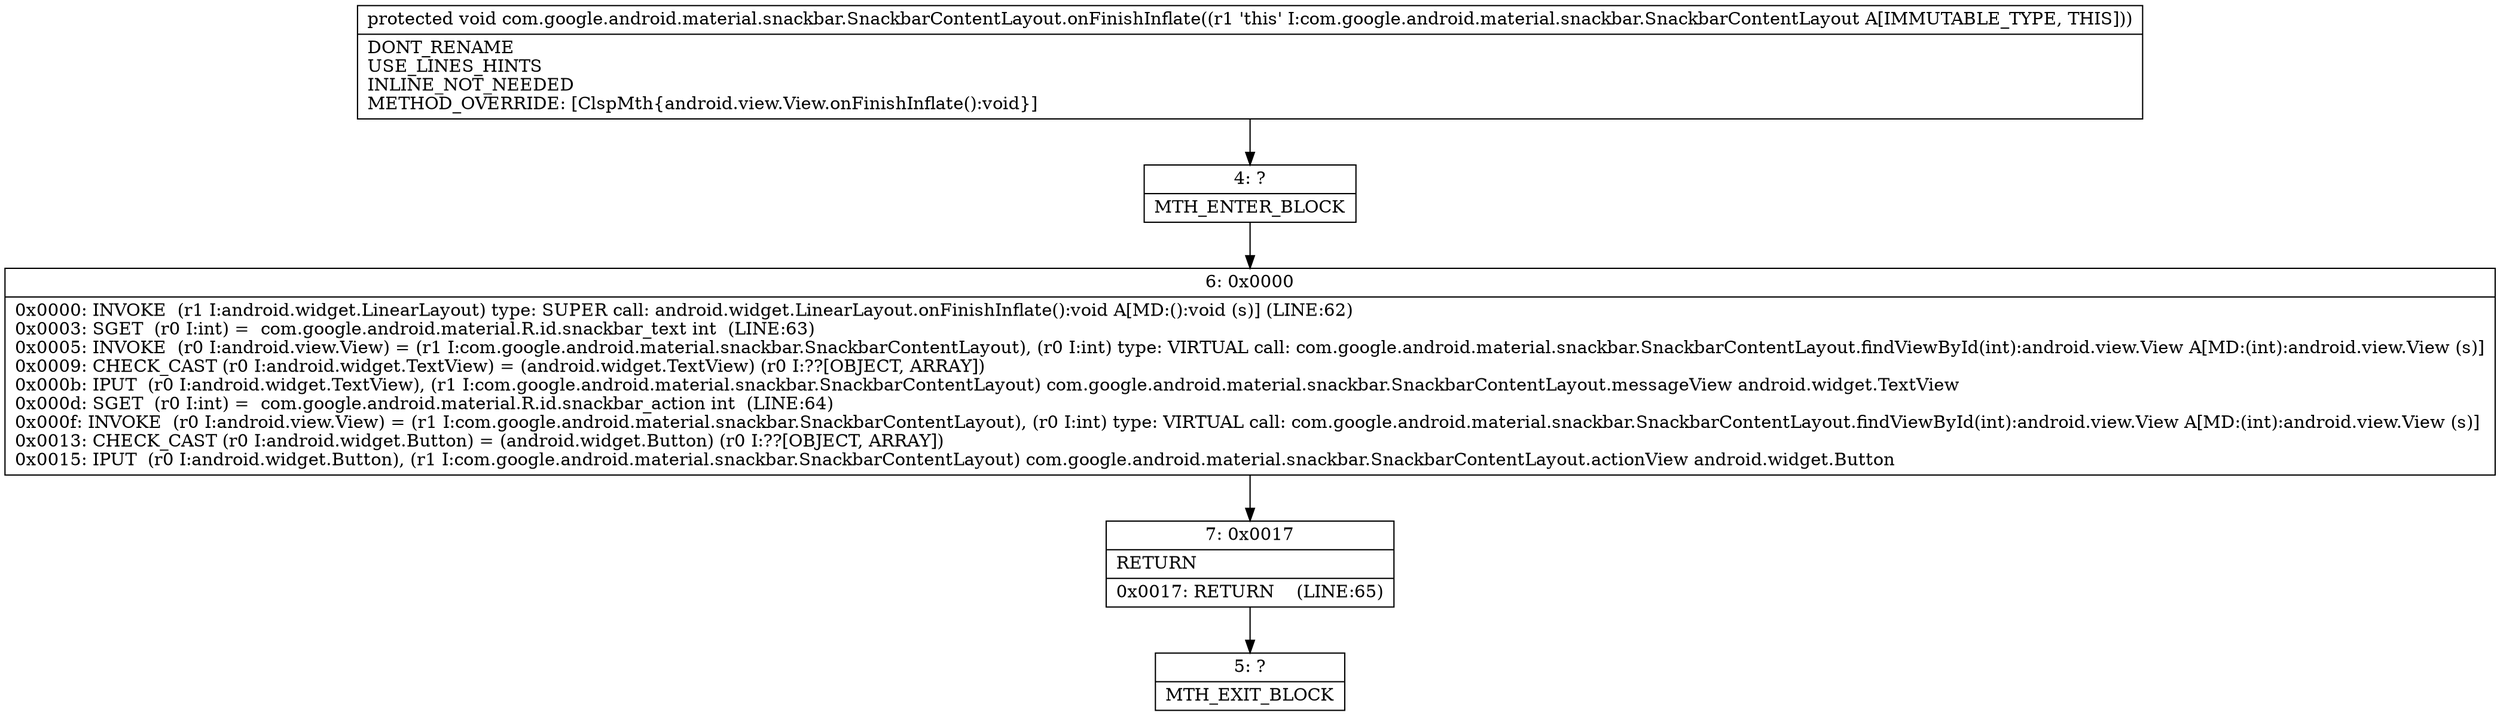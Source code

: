 digraph "CFG forcom.google.android.material.snackbar.SnackbarContentLayout.onFinishInflate()V" {
Node_4 [shape=record,label="{4\:\ ?|MTH_ENTER_BLOCK\l}"];
Node_6 [shape=record,label="{6\:\ 0x0000|0x0000: INVOKE  (r1 I:android.widget.LinearLayout) type: SUPER call: android.widget.LinearLayout.onFinishInflate():void A[MD:():void (s)] (LINE:62)\l0x0003: SGET  (r0 I:int) =  com.google.android.material.R.id.snackbar_text int  (LINE:63)\l0x0005: INVOKE  (r0 I:android.view.View) = (r1 I:com.google.android.material.snackbar.SnackbarContentLayout), (r0 I:int) type: VIRTUAL call: com.google.android.material.snackbar.SnackbarContentLayout.findViewById(int):android.view.View A[MD:(int):android.view.View (s)]\l0x0009: CHECK_CAST (r0 I:android.widget.TextView) = (android.widget.TextView) (r0 I:??[OBJECT, ARRAY]) \l0x000b: IPUT  (r0 I:android.widget.TextView), (r1 I:com.google.android.material.snackbar.SnackbarContentLayout) com.google.android.material.snackbar.SnackbarContentLayout.messageView android.widget.TextView \l0x000d: SGET  (r0 I:int) =  com.google.android.material.R.id.snackbar_action int  (LINE:64)\l0x000f: INVOKE  (r0 I:android.view.View) = (r1 I:com.google.android.material.snackbar.SnackbarContentLayout), (r0 I:int) type: VIRTUAL call: com.google.android.material.snackbar.SnackbarContentLayout.findViewById(int):android.view.View A[MD:(int):android.view.View (s)]\l0x0013: CHECK_CAST (r0 I:android.widget.Button) = (android.widget.Button) (r0 I:??[OBJECT, ARRAY]) \l0x0015: IPUT  (r0 I:android.widget.Button), (r1 I:com.google.android.material.snackbar.SnackbarContentLayout) com.google.android.material.snackbar.SnackbarContentLayout.actionView android.widget.Button \l}"];
Node_7 [shape=record,label="{7\:\ 0x0017|RETURN\l|0x0017: RETURN    (LINE:65)\l}"];
Node_5 [shape=record,label="{5\:\ ?|MTH_EXIT_BLOCK\l}"];
MethodNode[shape=record,label="{protected void com.google.android.material.snackbar.SnackbarContentLayout.onFinishInflate((r1 'this' I:com.google.android.material.snackbar.SnackbarContentLayout A[IMMUTABLE_TYPE, THIS]))  | DONT_RENAME\lUSE_LINES_HINTS\lINLINE_NOT_NEEDED\lMETHOD_OVERRIDE: [ClspMth\{android.view.View.onFinishInflate():void\}]\l}"];
MethodNode -> Node_4;Node_4 -> Node_6;
Node_6 -> Node_7;
Node_7 -> Node_5;
}

